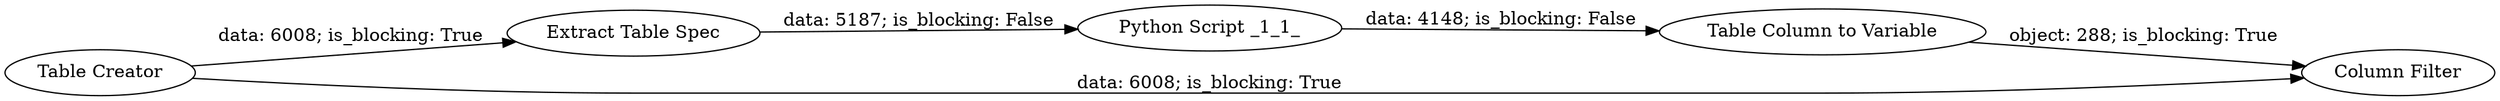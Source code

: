 digraph {
	"6909869984736151664_1" [label="Table Creator"]
	"6909869984736151664_80" [label="Extract Table Spec"]
	"6909869984736151664_92" [label="Python Script _1_1_"]
	"6909869984736151664_52" [label="Column Filter"]
	"6909869984736151664_93" [label="Table Column to Variable"]
	"6909869984736151664_1" -> "6909869984736151664_52" [label="data: 6008; is_blocking: True"]
	"6909869984736151664_93" -> "6909869984736151664_52" [label="object: 288; is_blocking: True"]
	"6909869984736151664_92" -> "6909869984736151664_93" [label="data: 4148; is_blocking: False"]
	"6909869984736151664_1" -> "6909869984736151664_80" [label="data: 6008; is_blocking: True"]
	"6909869984736151664_80" -> "6909869984736151664_92" [label="data: 5187; is_blocking: False"]
	rankdir=LR
}
